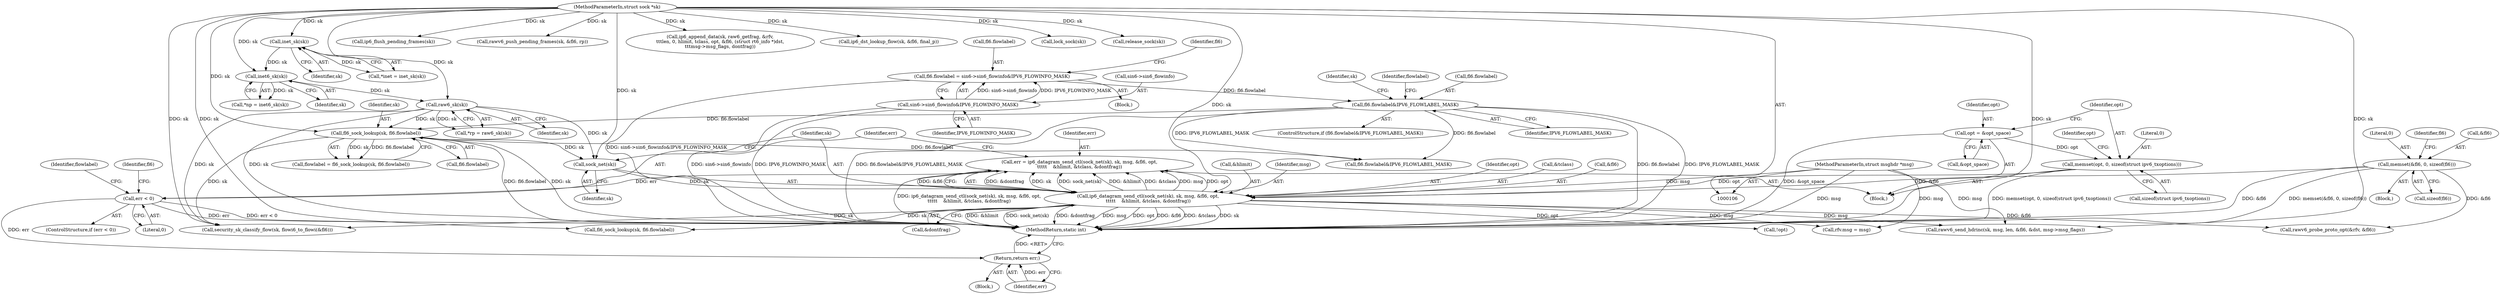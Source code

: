digraph "0_linux_45f6fad84cc305103b28d73482b344d7f5b76f39_13@API" {
"1000395" [label="(Call,err = ip6_datagram_send_ctl(sock_net(sk), sk, msg, &fl6, opt,\n\t\t\t\t\t    &hlimit, &tclass, &dontfrag))"];
"1000397" [label="(Call,ip6_datagram_send_ctl(sock_net(sk), sk, msg, &fl6, opt,\n\t\t\t\t\t    &hlimit, &tclass, &dontfrag))"];
"1000398" [label="(Call,sock_net(sk))"];
"1000132" [label="(Call,raw6_sk(sk))"];
"1000127" [label="(Call,inet6_sk(sk))"];
"1000122" [label="(Call,inet_sk(sk))"];
"1000107" [label="(MethodParameterIn,struct sock *sk)"];
"1000283" [label="(Call,fl6_sock_lookup(sk, fl6.flowlabel))"];
"1000275" [label="(Call,fl6.flowlabel&IPV6_FLOWLABEL_MASK)"];
"1000265" [label="(Call,fl6.flowlabel = sin6->sin6_flowinfo&IPV6_FLOWINFO_MASK)"];
"1000269" [label="(Call,sin6->sin6_flowinfo&IPV6_FLOWINFO_MASK)"];
"1000108" [label="(MethodParameterIn,struct msghdr *msg)"];
"1000187" [label="(Call,memset(&fl6, 0, sizeof(fl6)))"];
"1000384" [label="(Call,memset(opt, 0, sizeof(struct ipv6_txoptions)))"];
"1000380" [label="(Call,opt = &opt_space)"];
"1000412" [label="(Call,err < 0)"];
"1000418" [label="(Return,return err;)"];
"1000128" [label="(Identifier,sk)"];
"1000696" [label="(Call,ip6_flush_pending_frames(sk))"];
"1000400" [label="(Identifier,sk)"];
"1000386" [label="(Literal,0)"];
"1000399" [label="(Identifier,sk)"];
"1000422" [label="(Call,fl6.flowlabel&IPV6_FLOWLABEL_MASK)"];
"1000411" [label="(ControlStructure,if (err < 0))"];
"1000379" [label="(Block,)"];
"1000498" [label="(Call,rawv6_probe_proto_opt(&rfv, &fl6))"];
"1000385" [label="(Identifier,opt)"];
"1000127" [label="(Call,inet6_sk(sk))"];
"1000424" [label="(Identifier,fl6)"];
"1000279" [label="(Identifier,IPV6_FLOWLABEL_MASK)"];
"1000384" [label="(Call,memset(opt, 0, sizeof(struct ipv6_txoptions)))"];
"1000110" [label="(Block,)"];
"1000708" [label="(Call,rawv6_push_pending_frames(sk, &fl6, rp))"];
"1000405" [label="(Call,&hlimit)"];
"1000432" [label="(Call,fl6_sock_lookup(sk, fl6.flowlabel))"];
"1000675" [label="(Call,ip6_append_data(sk, raw6_getfrag, &rfv,\n\t\t\tlen, 0, hlimit, tclass, opt, &fl6, (struct rt6_info *)dst,\n\t\t\tmsg->msg_flags, dontfrag))"];
"1000413" [label="(Identifier,err)"];
"1000187" [label="(Call,memset(&fl6, 0, sizeof(fl6)))"];
"1000270" [label="(Call,sin6->sin6_flowinfo)"];
"1000381" [label="(Identifier,opt)"];
"1000398" [label="(Call,sock_net(sk))"];
"1000418" [label="(Return,return err;)"];
"1000123" [label="(Identifier,sk)"];
"1000283" [label="(Call,fl6_sock_lookup(sk, fl6.flowlabel))"];
"1000122" [label="(Call,inet_sk(sk))"];
"1000281" [label="(Call,flowlabel = fl6_sock_lookup(sk, fl6.flowlabel))"];
"1000264" [label="(Block,)"];
"1000120" [label="(Call,*inet = inet_sk(sk))"];
"1000265" [label="(Call,fl6.flowlabel = sin6->sin6_flowinfo&IPV6_FLOWINFO_MASK)"];
"1000401" [label="(Identifier,msg)"];
"1000269" [label="(Call,sin6->sin6_flowinfo&IPV6_FLOWINFO_MASK)"];
"1000397" [label="(Call,ip6_datagram_send_ctl(sock_net(sk), sk, msg, &fl6, opt,\n\t\t\t\t\t    &hlimit, &tclass, &dontfrag))"];
"1000404" [label="(Identifier,opt)"];
"1000407" [label="(Call,&tclass)"];
"1000190" [label="(Literal,0)"];
"1000276" [label="(Call,fl6.flowlabel)"];
"1000396" [label="(Identifier,err)"];
"1000601" [label="(Call,ip6_dst_lookup_flow(sk, &fl6, final_p))"];
"1000456" [label="(Call,!opt)"];
"1000658" [label="(Call,rawv6_send_hdrinc(sk, msg, len, &fl6, &dst, msg->msg_flags))"];
"1000130" [label="(Call,*rp = raw6_sk(sk))"];
"1000486" [label="(Call,rfv.msg = msg)"];
"1000409" [label="(Call,&dontfrag)"];
"1000284" [label="(Identifier,sk)"];
"1000273" [label="(Identifier,IPV6_FLOWINFO_MASK)"];
"1000387" [label="(Call,sizeof(struct ipv6_txoptions))"];
"1000382" [label="(Call,&opt_space)"];
"1000414" [label="(Literal,0)"];
"1000671" [label="(Call,lock_sock(sk))"];
"1000380" [label="(Call,opt = &opt_space)"];
"1000713" [label="(Call,release_sock(sk))"];
"1000412" [label="(Call,err < 0)"];
"1000266" [label="(Call,fl6.flowlabel)"];
"1000298" [label="(Identifier,sk)"];
"1000747" [label="(MethodReturn,static int)"];
"1000277" [label="(Identifier,fl6)"];
"1000195" [label="(Identifier,fl6)"];
"1000395" [label="(Call,err = ip6_datagram_send_ctl(sock_net(sk), sk, msg, &fl6, opt,\n\t\t\t\t\t    &hlimit, &tclass, &dontfrag))"];
"1000107" [label="(MethodParameterIn,struct sock *sk)"];
"1000132" [label="(Call,raw6_sk(sk))"];
"1000285" [label="(Call,fl6.flowlabel)"];
"1000188" [label="(Call,&fl6)"];
"1000391" [label="(Identifier,opt)"];
"1000125" [label="(Call,*np = inet6_sk(sk))"];
"1000402" [label="(Call,&fl6)"];
"1000417" [label="(Identifier,flowlabel)"];
"1000415" [label="(Block,)"];
"1000133" [label="(Identifier,sk)"];
"1000108" [label="(MethodParameterIn,struct msghdr *msg)"];
"1000585" [label="(Call,security_sk_classify_flow(sk, flowi6_to_flowi(&fl6)))"];
"1000275" [label="(Call,fl6.flowlabel&IPV6_FLOWLABEL_MASK)"];
"1000419" [label="(Identifier,err)"];
"1000274" [label="(ControlStructure,if (fl6.flowlabel&IPV6_FLOWLABEL_MASK))"];
"1000191" [label="(Call,sizeof(fl6))"];
"1000282" [label="(Identifier,flowlabel)"];
"1000395" -> "1000379"  [label="AST: "];
"1000395" -> "1000397"  [label="CFG: "];
"1000396" -> "1000395"  [label="AST: "];
"1000397" -> "1000395"  [label="AST: "];
"1000413" -> "1000395"  [label="CFG: "];
"1000395" -> "1000747"  [label="DDG: ip6_datagram_send_ctl(sock_net(sk), sk, msg, &fl6, opt,\n\t\t\t\t\t    &hlimit, &tclass, &dontfrag)"];
"1000397" -> "1000395"  [label="DDG: &dontfrag"];
"1000397" -> "1000395"  [label="DDG: sk"];
"1000397" -> "1000395"  [label="DDG: sock_net(sk)"];
"1000397" -> "1000395"  [label="DDG: &hlimit"];
"1000397" -> "1000395"  [label="DDG: &tclass"];
"1000397" -> "1000395"  [label="DDG: msg"];
"1000397" -> "1000395"  [label="DDG: opt"];
"1000397" -> "1000395"  [label="DDG: &fl6"];
"1000395" -> "1000412"  [label="DDG: err"];
"1000397" -> "1000409"  [label="CFG: "];
"1000398" -> "1000397"  [label="AST: "];
"1000400" -> "1000397"  [label="AST: "];
"1000401" -> "1000397"  [label="AST: "];
"1000402" -> "1000397"  [label="AST: "];
"1000404" -> "1000397"  [label="AST: "];
"1000405" -> "1000397"  [label="AST: "];
"1000407" -> "1000397"  [label="AST: "];
"1000409" -> "1000397"  [label="AST: "];
"1000397" -> "1000747"  [label="DDG: &hlimit"];
"1000397" -> "1000747"  [label="DDG: sock_net(sk)"];
"1000397" -> "1000747"  [label="DDG: &dontfrag"];
"1000397" -> "1000747"  [label="DDG: msg"];
"1000397" -> "1000747"  [label="DDG: opt"];
"1000397" -> "1000747"  [label="DDG: &fl6"];
"1000397" -> "1000747"  [label="DDG: &tclass"];
"1000397" -> "1000747"  [label="DDG: sk"];
"1000398" -> "1000397"  [label="DDG: sk"];
"1000107" -> "1000397"  [label="DDG: sk"];
"1000108" -> "1000397"  [label="DDG: msg"];
"1000187" -> "1000397"  [label="DDG: &fl6"];
"1000384" -> "1000397"  [label="DDG: opt"];
"1000397" -> "1000432"  [label="DDG: sk"];
"1000397" -> "1000456"  [label="DDG: opt"];
"1000397" -> "1000486"  [label="DDG: msg"];
"1000397" -> "1000498"  [label="DDG: &fl6"];
"1000397" -> "1000585"  [label="DDG: sk"];
"1000397" -> "1000658"  [label="DDG: msg"];
"1000398" -> "1000399"  [label="CFG: "];
"1000399" -> "1000398"  [label="AST: "];
"1000400" -> "1000398"  [label="CFG: "];
"1000132" -> "1000398"  [label="DDG: sk"];
"1000283" -> "1000398"  [label="DDG: sk"];
"1000107" -> "1000398"  [label="DDG: sk"];
"1000132" -> "1000130"  [label="AST: "];
"1000132" -> "1000133"  [label="CFG: "];
"1000133" -> "1000132"  [label="AST: "];
"1000130" -> "1000132"  [label="CFG: "];
"1000132" -> "1000747"  [label="DDG: sk"];
"1000132" -> "1000130"  [label="DDG: sk"];
"1000127" -> "1000132"  [label="DDG: sk"];
"1000107" -> "1000132"  [label="DDG: sk"];
"1000132" -> "1000283"  [label="DDG: sk"];
"1000132" -> "1000585"  [label="DDG: sk"];
"1000127" -> "1000125"  [label="AST: "];
"1000127" -> "1000128"  [label="CFG: "];
"1000128" -> "1000127"  [label="AST: "];
"1000125" -> "1000127"  [label="CFG: "];
"1000127" -> "1000125"  [label="DDG: sk"];
"1000122" -> "1000127"  [label="DDG: sk"];
"1000107" -> "1000127"  [label="DDG: sk"];
"1000122" -> "1000120"  [label="AST: "];
"1000122" -> "1000123"  [label="CFG: "];
"1000123" -> "1000122"  [label="AST: "];
"1000120" -> "1000122"  [label="CFG: "];
"1000122" -> "1000120"  [label="DDG: sk"];
"1000107" -> "1000122"  [label="DDG: sk"];
"1000107" -> "1000106"  [label="AST: "];
"1000107" -> "1000747"  [label="DDG: sk"];
"1000107" -> "1000283"  [label="DDG: sk"];
"1000107" -> "1000432"  [label="DDG: sk"];
"1000107" -> "1000585"  [label="DDG: sk"];
"1000107" -> "1000601"  [label="DDG: sk"];
"1000107" -> "1000658"  [label="DDG: sk"];
"1000107" -> "1000671"  [label="DDG: sk"];
"1000107" -> "1000675"  [label="DDG: sk"];
"1000107" -> "1000696"  [label="DDG: sk"];
"1000107" -> "1000708"  [label="DDG: sk"];
"1000107" -> "1000713"  [label="DDG: sk"];
"1000283" -> "1000281"  [label="AST: "];
"1000283" -> "1000285"  [label="CFG: "];
"1000284" -> "1000283"  [label="AST: "];
"1000285" -> "1000283"  [label="AST: "];
"1000281" -> "1000283"  [label="CFG: "];
"1000283" -> "1000747"  [label="DDG: fl6.flowlabel"];
"1000283" -> "1000747"  [label="DDG: sk"];
"1000283" -> "1000281"  [label="DDG: sk"];
"1000283" -> "1000281"  [label="DDG: fl6.flowlabel"];
"1000275" -> "1000283"  [label="DDG: fl6.flowlabel"];
"1000283" -> "1000422"  [label="DDG: fl6.flowlabel"];
"1000283" -> "1000585"  [label="DDG: sk"];
"1000275" -> "1000274"  [label="AST: "];
"1000275" -> "1000279"  [label="CFG: "];
"1000276" -> "1000275"  [label="AST: "];
"1000279" -> "1000275"  [label="AST: "];
"1000282" -> "1000275"  [label="CFG: "];
"1000298" -> "1000275"  [label="CFG: "];
"1000275" -> "1000747"  [label="DDG: fl6.flowlabel&IPV6_FLOWLABEL_MASK"];
"1000275" -> "1000747"  [label="DDG: fl6.flowlabel"];
"1000275" -> "1000747"  [label="DDG: IPV6_FLOWLABEL_MASK"];
"1000265" -> "1000275"  [label="DDG: fl6.flowlabel"];
"1000275" -> "1000422"  [label="DDG: fl6.flowlabel"];
"1000275" -> "1000422"  [label="DDG: IPV6_FLOWLABEL_MASK"];
"1000265" -> "1000264"  [label="AST: "];
"1000265" -> "1000269"  [label="CFG: "];
"1000266" -> "1000265"  [label="AST: "];
"1000269" -> "1000265"  [label="AST: "];
"1000277" -> "1000265"  [label="CFG: "];
"1000265" -> "1000747"  [label="DDG: sin6->sin6_flowinfo&IPV6_FLOWINFO_MASK"];
"1000269" -> "1000265"  [label="DDG: sin6->sin6_flowinfo"];
"1000269" -> "1000265"  [label="DDG: IPV6_FLOWINFO_MASK"];
"1000269" -> "1000273"  [label="CFG: "];
"1000270" -> "1000269"  [label="AST: "];
"1000273" -> "1000269"  [label="AST: "];
"1000269" -> "1000747"  [label="DDG: IPV6_FLOWINFO_MASK"];
"1000269" -> "1000747"  [label="DDG: sin6->sin6_flowinfo"];
"1000108" -> "1000106"  [label="AST: "];
"1000108" -> "1000747"  [label="DDG: msg"];
"1000108" -> "1000486"  [label="DDG: msg"];
"1000108" -> "1000658"  [label="DDG: msg"];
"1000187" -> "1000110"  [label="AST: "];
"1000187" -> "1000191"  [label="CFG: "];
"1000188" -> "1000187"  [label="AST: "];
"1000190" -> "1000187"  [label="AST: "];
"1000191" -> "1000187"  [label="AST: "];
"1000195" -> "1000187"  [label="CFG: "];
"1000187" -> "1000747"  [label="DDG: &fl6"];
"1000187" -> "1000747"  [label="DDG: memset(&fl6, 0, sizeof(fl6))"];
"1000187" -> "1000498"  [label="DDG: &fl6"];
"1000384" -> "1000379"  [label="AST: "];
"1000384" -> "1000387"  [label="CFG: "];
"1000385" -> "1000384"  [label="AST: "];
"1000386" -> "1000384"  [label="AST: "];
"1000387" -> "1000384"  [label="AST: "];
"1000391" -> "1000384"  [label="CFG: "];
"1000384" -> "1000747"  [label="DDG: memset(opt, 0, sizeof(struct ipv6_txoptions))"];
"1000380" -> "1000384"  [label="DDG: opt"];
"1000380" -> "1000379"  [label="AST: "];
"1000380" -> "1000382"  [label="CFG: "];
"1000381" -> "1000380"  [label="AST: "];
"1000382" -> "1000380"  [label="AST: "];
"1000385" -> "1000380"  [label="CFG: "];
"1000380" -> "1000747"  [label="DDG: &opt_space"];
"1000412" -> "1000411"  [label="AST: "];
"1000412" -> "1000414"  [label="CFG: "];
"1000413" -> "1000412"  [label="AST: "];
"1000414" -> "1000412"  [label="AST: "];
"1000417" -> "1000412"  [label="CFG: "];
"1000424" -> "1000412"  [label="CFG: "];
"1000412" -> "1000747"  [label="DDG: err < 0"];
"1000412" -> "1000747"  [label="DDG: err"];
"1000412" -> "1000418"  [label="DDG: err"];
"1000418" -> "1000415"  [label="AST: "];
"1000418" -> "1000419"  [label="CFG: "];
"1000419" -> "1000418"  [label="AST: "];
"1000747" -> "1000418"  [label="CFG: "];
"1000418" -> "1000747"  [label="DDG: <RET>"];
"1000419" -> "1000418"  [label="DDG: err"];
}
